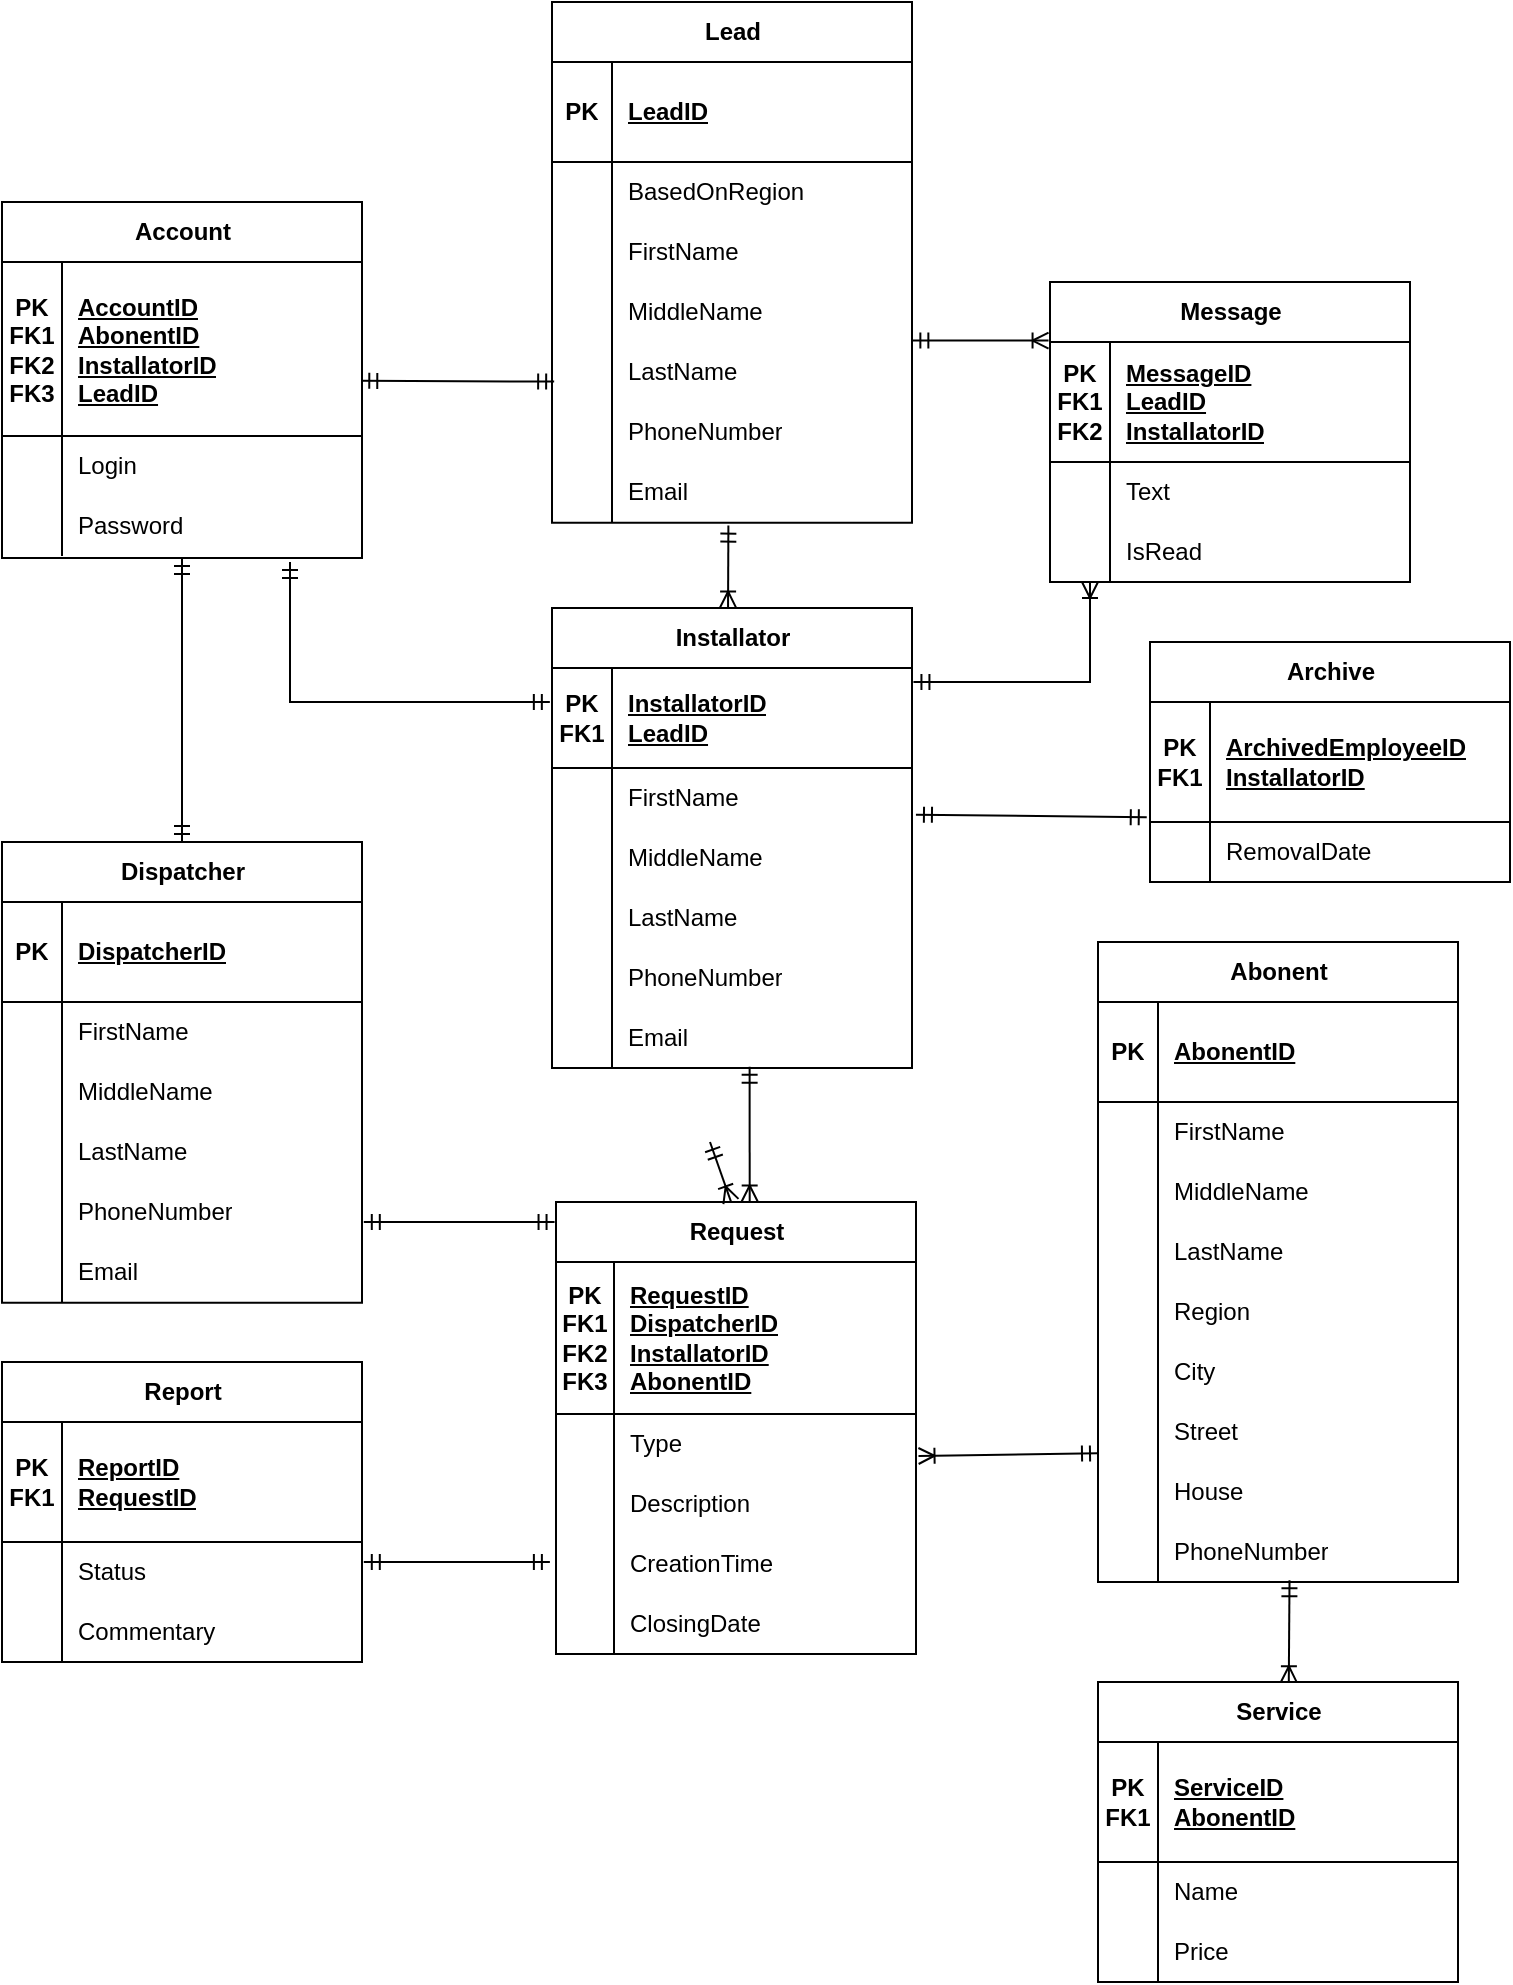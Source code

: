<mxfile version="24.7.5">
  <diagram name="Страница — 1" id="dNSf-9ktK2ENxBZ1aCmG">
    <mxGraphModel dx="1855" dy="396" grid="1" gridSize="10" guides="1" tooltips="1" connect="1" arrows="1" fold="1" page="1" pageScale="1" pageWidth="1169" pageHeight="827" math="0" shadow="0">
      <root>
        <mxCell id="0" />
        <mxCell id="1" parent="0" />
        <mxCell id="MxS8bJ5YWNkylhKLtmBO-1" value="Abonent" style="shape=table;startSize=30;container=1;collapsible=1;childLayout=tableLayout;fixedRows=1;rowLines=0;fontStyle=1;align=center;resizeLast=1;html=1;" parent="1" vertex="1">
          <mxGeometry x="484" y="480" width="180" height="320" as="geometry" />
        </mxCell>
        <mxCell id="MxS8bJ5YWNkylhKLtmBO-2" value="" style="shape=tableRow;horizontal=0;startSize=0;swimlaneHead=0;swimlaneBody=0;fillColor=none;collapsible=0;dropTarget=0;points=[[0,0.5],[1,0.5]];portConstraint=eastwest;top=0;left=0;right=0;bottom=1;" parent="MxS8bJ5YWNkylhKLtmBO-1" vertex="1">
          <mxGeometry y="30" width="180" height="50" as="geometry" />
        </mxCell>
        <mxCell id="MxS8bJ5YWNkylhKLtmBO-3" value="PK" style="shape=partialRectangle;connectable=0;fillColor=none;top=0;left=0;bottom=0;right=0;fontStyle=1;overflow=hidden;whiteSpace=wrap;html=1;" parent="MxS8bJ5YWNkylhKLtmBO-2" vertex="1">
          <mxGeometry width="30" height="50" as="geometry">
            <mxRectangle width="30" height="50" as="alternateBounds" />
          </mxGeometry>
        </mxCell>
        <mxCell id="MxS8bJ5YWNkylhKLtmBO-4" value="AbonentID" style="shape=partialRectangle;connectable=0;fillColor=none;top=0;left=0;bottom=0;right=0;align=left;spacingLeft=6;fontStyle=5;overflow=hidden;whiteSpace=wrap;html=1;" parent="MxS8bJ5YWNkylhKLtmBO-2" vertex="1">
          <mxGeometry x="30" width="150" height="50" as="geometry">
            <mxRectangle width="150" height="50" as="alternateBounds" />
          </mxGeometry>
        </mxCell>
        <mxCell id="MxS8bJ5YWNkylhKLtmBO-5" value="" style="shape=tableRow;horizontal=0;startSize=0;swimlaneHead=0;swimlaneBody=0;fillColor=none;collapsible=0;dropTarget=0;points=[[0,0.5],[1,0.5]];portConstraint=eastwest;top=0;left=0;right=0;bottom=0;" parent="MxS8bJ5YWNkylhKLtmBO-1" vertex="1">
          <mxGeometry y="80" width="180" height="30" as="geometry" />
        </mxCell>
        <mxCell id="MxS8bJ5YWNkylhKLtmBO-6" value="" style="shape=partialRectangle;connectable=0;fillColor=none;top=0;left=0;bottom=0;right=0;editable=1;overflow=hidden;whiteSpace=wrap;html=1;" parent="MxS8bJ5YWNkylhKLtmBO-5" vertex="1">
          <mxGeometry width="30" height="30" as="geometry">
            <mxRectangle width="30" height="30" as="alternateBounds" />
          </mxGeometry>
        </mxCell>
        <mxCell id="MxS8bJ5YWNkylhKLtmBO-7" value="FirstName" style="shape=partialRectangle;connectable=0;fillColor=none;top=0;left=0;bottom=0;right=0;align=left;spacingLeft=6;overflow=hidden;whiteSpace=wrap;html=1;" parent="MxS8bJ5YWNkylhKLtmBO-5" vertex="1">
          <mxGeometry x="30" width="150" height="30" as="geometry">
            <mxRectangle width="150" height="30" as="alternateBounds" />
          </mxGeometry>
        </mxCell>
        <mxCell id="MxS8bJ5YWNkylhKLtmBO-8" value="" style="shape=tableRow;horizontal=0;startSize=0;swimlaneHead=0;swimlaneBody=0;fillColor=none;collapsible=0;dropTarget=0;points=[[0,0.5],[1,0.5]];portConstraint=eastwest;top=0;left=0;right=0;bottom=0;" parent="MxS8bJ5YWNkylhKLtmBO-1" vertex="1">
          <mxGeometry y="110" width="180" height="30" as="geometry" />
        </mxCell>
        <mxCell id="MxS8bJ5YWNkylhKLtmBO-9" value="" style="shape=partialRectangle;connectable=0;fillColor=none;top=0;left=0;bottom=0;right=0;editable=1;overflow=hidden;whiteSpace=wrap;html=1;" parent="MxS8bJ5YWNkylhKLtmBO-8" vertex="1">
          <mxGeometry width="30" height="30" as="geometry">
            <mxRectangle width="30" height="30" as="alternateBounds" />
          </mxGeometry>
        </mxCell>
        <mxCell id="MxS8bJ5YWNkylhKLtmBO-10" value="MiddleName" style="shape=partialRectangle;connectable=0;fillColor=none;top=0;left=0;bottom=0;right=0;align=left;spacingLeft=6;overflow=hidden;whiteSpace=wrap;html=1;" parent="MxS8bJ5YWNkylhKLtmBO-8" vertex="1">
          <mxGeometry x="30" width="150" height="30" as="geometry">
            <mxRectangle width="150" height="30" as="alternateBounds" />
          </mxGeometry>
        </mxCell>
        <mxCell id="rv_9l_4FUi9wEcxAy26D-4" style="shape=tableRow;horizontal=0;startSize=0;swimlaneHead=0;swimlaneBody=0;fillColor=none;collapsible=0;dropTarget=0;points=[[0,0.5],[1,0.5]];portConstraint=eastwest;top=0;left=0;right=0;bottom=0;" parent="MxS8bJ5YWNkylhKLtmBO-1" vertex="1">
          <mxGeometry y="140" width="180" height="30" as="geometry" />
        </mxCell>
        <mxCell id="rv_9l_4FUi9wEcxAy26D-5" style="shape=partialRectangle;connectable=0;fillColor=none;top=0;left=0;bottom=0;right=0;editable=1;overflow=hidden;whiteSpace=wrap;html=1;" parent="rv_9l_4FUi9wEcxAy26D-4" vertex="1">
          <mxGeometry width="30" height="30" as="geometry">
            <mxRectangle width="30" height="30" as="alternateBounds" />
          </mxGeometry>
        </mxCell>
        <mxCell id="rv_9l_4FUi9wEcxAy26D-6" value="LastName" style="shape=partialRectangle;connectable=0;fillColor=none;top=0;left=0;bottom=0;right=0;align=left;spacingLeft=6;overflow=hidden;whiteSpace=wrap;html=1;" parent="rv_9l_4FUi9wEcxAy26D-4" vertex="1">
          <mxGeometry x="30" width="150" height="30" as="geometry">
            <mxRectangle width="150" height="30" as="alternateBounds" />
          </mxGeometry>
        </mxCell>
        <mxCell id="rv_9l_4FUi9wEcxAy26D-1" style="shape=tableRow;horizontal=0;startSize=0;swimlaneHead=0;swimlaneBody=0;fillColor=none;collapsible=0;dropTarget=0;points=[[0,0.5],[1,0.5]];portConstraint=eastwest;top=0;left=0;right=0;bottom=0;" parent="MxS8bJ5YWNkylhKLtmBO-1" vertex="1">
          <mxGeometry y="170" width="180" height="30" as="geometry" />
        </mxCell>
        <mxCell id="rv_9l_4FUi9wEcxAy26D-2" style="shape=partialRectangle;connectable=0;fillColor=none;top=0;left=0;bottom=0;right=0;editable=1;overflow=hidden;whiteSpace=wrap;html=1;" parent="rv_9l_4FUi9wEcxAy26D-1" vertex="1">
          <mxGeometry width="30" height="30" as="geometry">
            <mxRectangle width="30" height="30" as="alternateBounds" />
          </mxGeometry>
        </mxCell>
        <mxCell id="rv_9l_4FUi9wEcxAy26D-3" value="Region" style="shape=partialRectangle;connectable=0;fillColor=none;top=0;left=0;bottom=0;right=0;align=left;spacingLeft=6;overflow=hidden;whiteSpace=wrap;html=1;" parent="rv_9l_4FUi9wEcxAy26D-1" vertex="1">
          <mxGeometry x="30" width="150" height="30" as="geometry">
            <mxRectangle width="150" height="30" as="alternateBounds" />
          </mxGeometry>
        </mxCell>
        <mxCell id="rv_9l_4FUi9wEcxAy26D-7" style="shape=tableRow;horizontal=0;startSize=0;swimlaneHead=0;swimlaneBody=0;fillColor=none;collapsible=0;dropTarget=0;points=[[0,0.5],[1,0.5]];portConstraint=eastwest;top=0;left=0;right=0;bottom=0;" parent="MxS8bJ5YWNkylhKLtmBO-1" vertex="1">
          <mxGeometry y="200" width="180" height="30" as="geometry" />
        </mxCell>
        <mxCell id="rv_9l_4FUi9wEcxAy26D-8" style="shape=partialRectangle;connectable=0;fillColor=none;top=0;left=0;bottom=0;right=0;editable=1;overflow=hidden;whiteSpace=wrap;html=1;" parent="rv_9l_4FUi9wEcxAy26D-7" vertex="1">
          <mxGeometry width="30" height="30" as="geometry">
            <mxRectangle width="30" height="30" as="alternateBounds" />
          </mxGeometry>
        </mxCell>
        <mxCell id="rv_9l_4FUi9wEcxAy26D-9" value="City" style="shape=partialRectangle;connectable=0;fillColor=none;top=0;left=0;bottom=0;right=0;align=left;spacingLeft=6;overflow=hidden;whiteSpace=wrap;html=1;" parent="rv_9l_4FUi9wEcxAy26D-7" vertex="1">
          <mxGeometry x="30" width="150" height="30" as="geometry">
            <mxRectangle width="150" height="30" as="alternateBounds" />
          </mxGeometry>
        </mxCell>
        <mxCell id="MxS8bJ5YWNkylhKLtmBO-11" value="" style="shape=tableRow;horizontal=0;startSize=0;swimlaneHead=0;swimlaneBody=0;fillColor=none;collapsible=0;dropTarget=0;points=[[0,0.5],[1,0.5]];portConstraint=eastwest;top=0;left=0;right=0;bottom=0;" parent="MxS8bJ5YWNkylhKLtmBO-1" vertex="1">
          <mxGeometry y="230" width="180" height="30" as="geometry" />
        </mxCell>
        <mxCell id="MxS8bJ5YWNkylhKLtmBO-12" value="" style="shape=partialRectangle;connectable=0;fillColor=none;top=0;left=0;bottom=0;right=0;editable=1;overflow=hidden;whiteSpace=wrap;html=1;" parent="MxS8bJ5YWNkylhKLtmBO-11" vertex="1">
          <mxGeometry width="30" height="30" as="geometry">
            <mxRectangle width="30" height="30" as="alternateBounds" />
          </mxGeometry>
        </mxCell>
        <mxCell id="MxS8bJ5YWNkylhKLtmBO-13" value="Street" style="shape=partialRectangle;connectable=0;fillColor=none;top=0;left=0;bottom=0;right=0;align=left;spacingLeft=6;overflow=hidden;whiteSpace=wrap;html=1;" parent="MxS8bJ5YWNkylhKLtmBO-11" vertex="1">
          <mxGeometry x="30" width="150" height="30" as="geometry">
            <mxRectangle width="150" height="30" as="alternateBounds" />
          </mxGeometry>
        </mxCell>
        <mxCell id="rv_9l_4FUi9wEcxAy26D-13" style="shape=tableRow;horizontal=0;startSize=0;swimlaneHead=0;swimlaneBody=0;fillColor=none;collapsible=0;dropTarget=0;points=[[0,0.5],[1,0.5]];portConstraint=eastwest;top=0;left=0;right=0;bottom=0;" parent="MxS8bJ5YWNkylhKLtmBO-1" vertex="1">
          <mxGeometry y="260" width="180" height="30" as="geometry" />
        </mxCell>
        <mxCell id="rv_9l_4FUi9wEcxAy26D-14" style="shape=partialRectangle;connectable=0;fillColor=none;top=0;left=0;bottom=0;right=0;editable=1;overflow=hidden;whiteSpace=wrap;html=1;" parent="rv_9l_4FUi9wEcxAy26D-13" vertex="1">
          <mxGeometry width="30" height="30" as="geometry">
            <mxRectangle width="30" height="30" as="alternateBounds" />
          </mxGeometry>
        </mxCell>
        <mxCell id="rv_9l_4FUi9wEcxAy26D-15" value="House" style="shape=partialRectangle;connectable=0;fillColor=none;top=0;left=0;bottom=0;right=0;align=left;spacingLeft=6;overflow=hidden;whiteSpace=wrap;html=1;" parent="rv_9l_4FUi9wEcxAy26D-13" vertex="1">
          <mxGeometry x="30" width="150" height="30" as="geometry">
            <mxRectangle width="150" height="30" as="alternateBounds" />
          </mxGeometry>
        </mxCell>
        <mxCell id="oIGu7dY-YKoInR7QBJod-16" style="shape=tableRow;horizontal=0;startSize=0;swimlaneHead=0;swimlaneBody=0;fillColor=none;collapsible=0;dropTarget=0;points=[[0,0.5],[1,0.5]];portConstraint=eastwest;top=0;left=0;right=0;bottom=0;" parent="MxS8bJ5YWNkylhKLtmBO-1" vertex="1">
          <mxGeometry y="290" width="180" height="30" as="geometry" />
        </mxCell>
        <mxCell id="oIGu7dY-YKoInR7QBJod-17" style="shape=partialRectangle;connectable=0;fillColor=none;top=0;left=0;bottom=0;right=0;editable=1;overflow=hidden;whiteSpace=wrap;html=1;" parent="oIGu7dY-YKoInR7QBJod-16" vertex="1">
          <mxGeometry width="30" height="30" as="geometry">
            <mxRectangle width="30" height="30" as="alternateBounds" />
          </mxGeometry>
        </mxCell>
        <mxCell id="oIGu7dY-YKoInR7QBJod-18" value="PhoneNumber" style="shape=partialRectangle;connectable=0;fillColor=none;top=0;left=0;bottom=0;right=0;align=left;spacingLeft=6;overflow=hidden;whiteSpace=wrap;html=1;" parent="oIGu7dY-YKoInR7QBJod-16" vertex="1">
          <mxGeometry x="30" width="150" height="30" as="geometry">
            <mxRectangle width="150" height="30" as="alternateBounds" />
          </mxGeometry>
        </mxCell>
        <mxCell id="rv_9l_4FUi9wEcxAy26D-60" value="Service" style="shape=table;startSize=30;container=1;collapsible=1;childLayout=tableLayout;fixedRows=1;rowLines=0;fontStyle=1;align=center;resizeLast=1;html=1;" parent="1" vertex="1">
          <mxGeometry x="484" y="850" width="180" height="150" as="geometry" />
        </mxCell>
        <mxCell id="rv_9l_4FUi9wEcxAy26D-61" value="" style="shape=tableRow;horizontal=0;startSize=0;swimlaneHead=0;swimlaneBody=0;fillColor=none;collapsible=0;dropTarget=0;points=[[0,0.5],[1,0.5]];portConstraint=eastwest;top=0;left=0;right=0;bottom=1;" parent="rv_9l_4FUi9wEcxAy26D-60" vertex="1">
          <mxGeometry y="30" width="180" height="60" as="geometry" />
        </mxCell>
        <mxCell id="rv_9l_4FUi9wEcxAy26D-62" value="PK&lt;div&gt;FK1&lt;/div&gt;" style="shape=partialRectangle;connectable=0;fillColor=none;top=0;left=0;bottom=0;right=0;fontStyle=1;overflow=hidden;whiteSpace=wrap;html=1;" parent="rv_9l_4FUi9wEcxAy26D-61" vertex="1">
          <mxGeometry width="30" height="60" as="geometry">
            <mxRectangle width="30" height="60" as="alternateBounds" />
          </mxGeometry>
        </mxCell>
        <mxCell id="rv_9l_4FUi9wEcxAy26D-63" value="ServiceID&lt;div&gt;AbonentID&lt;/div&gt;" style="shape=partialRectangle;connectable=0;fillColor=none;top=0;left=0;bottom=0;right=0;align=left;spacingLeft=6;fontStyle=5;overflow=hidden;whiteSpace=wrap;html=1;" parent="rv_9l_4FUi9wEcxAy26D-61" vertex="1">
          <mxGeometry x="30" width="150" height="60" as="geometry">
            <mxRectangle width="150" height="60" as="alternateBounds" />
          </mxGeometry>
        </mxCell>
        <mxCell id="rv_9l_4FUi9wEcxAy26D-64" value="" style="shape=tableRow;horizontal=0;startSize=0;swimlaneHead=0;swimlaneBody=0;fillColor=none;collapsible=0;dropTarget=0;points=[[0,0.5],[1,0.5]];portConstraint=eastwest;top=0;left=0;right=0;bottom=0;" parent="rv_9l_4FUi9wEcxAy26D-60" vertex="1">
          <mxGeometry y="90" width="180" height="30" as="geometry" />
        </mxCell>
        <mxCell id="rv_9l_4FUi9wEcxAy26D-65" value="" style="shape=partialRectangle;connectable=0;fillColor=none;top=0;left=0;bottom=0;right=0;editable=1;overflow=hidden;whiteSpace=wrap;html=1;" parent="rv_9l_4FUi9wEcxAy26D-64" vertex="1">
          <mxGeometry width="30" height="30" as="geometry">
            <mxRectangle width="30" height="30" as="alternateBounds" />
          </mxGeometry>
        </mxCell>
        <mxCell id="rv_9l_4FUi9wEcxAy26D-66" value="Name" style="shape=partialRectangle;connectable=0;fillColor=none;top=0;left=0;bottom=0;right=0;align=left;spacingLeft=6;overflow=hidden;whiteSpace=wrap;html=1;" parent="rv_9l_4FUi9wEcxAy26D-64" vertex="1">
          <mxGeometry x="30" width="150" height="30" as="geometry">
            <mxRectangle width="150" height="30" as="alternateBounds" />
          </mxGeometry>
        </mxCell>
        <mxCell id="rv_9l_4FUi9wEcxAy26D-67" style="shape=tableRow;horizontal=0;startSize=0;swimlaneHead=0;swimlaneBody=0;fillColor=none;collapsible=0;dropTarget=0;points=[[0,0.5],[1,0.5]];portConstraint=eastwest;top=0;left=0;right=0;bottom=0;" parent="rv_9l_4FUi9wEcxAy26D-60" vertex="1">
          <mxGeometry y="120" width="180" height="30" as="geometry" />
        </mxCell>
        <mxCell id="rv_9l_4FUi9wEcxAy26D-68" style="shape=partialRectangle;connectable=0;fillColor=none;top=0;left=0;bottom=0;right=0;editable=1;overflow=hidden;whiteSpace=wrap;html=1;" parent="rv_9l_4FUi9wEcxAy26D-67" vertex="1">
          <mxGeometry width="30" height="30" as="geometry">
            <mxRectangle width="30" height="30" as="alternateBounds" />
          </mxGeometry>
        </mxCell>
        <mxCell id="rv_9l_4FUi9wEcxAy26D-69" value="Price" style="shape=partialRectangle;connectable=0;fillColor=none;top=0;left=0;bottom=0;right=0;align=left;spacingLeft=6;overflow=hidden;whiteSpace=wrap;html=1;" parent="rv_9l_4FUi9wEcxAy26D-67" vertex="1">
          <mxGeometry x="30" width="150" height="30" as="geometry">
            <mxRectangle width="150" height="30" as="alternateBounds" />
          </mxGeometry>
        </mxCell>
        <mxCell id="K5d-BmCh8AspQ-aUhe0i-1" value="Installator" style="shape=table;startSize=30;container=1;collapsible=1;childLayout=tableLayout;fixedRows=1;rowLines=0;fontStyle=1;align=center;resizeLast=1;html=1;" parent="1" vertex="1">
          <mxGeometry x="211" y="313" width="180" height="230" as="geometry" />
        </mxCell>
        <mxCell id="K5d-BmCh8AspQ-aUhe0i-2" value="" style="shape=tableRow;horizontal=0;startSize=0;swimlaneHead=0;swimlaneBody=0;fillColor=none;collapsible=0;dropTarget=0;points=[[0,0.5],[1,0.5]];portConstraint=eastwest;top=0;left=0;right=0;bottom=1;" parent="K5d-BmCh8AspQ-aUhe0i-1" vertex="1">
          <mxGeometry y="30" width="180" height="50" as="geometry" />
        </mxCell>
        <mxCell id="K5d-BmCh8AspQ-aUhe0i-3" value="PK&lt;div&gt;FK1&lt;/div&gt;" style="shape=partialRectangle;connectable=0;fillColor=none;top=0;left=0;bottom=0;right=0;fontStyle=1;overflow=hidden;whiteSpace=wrap;html=1;" parent="K5d-BmCh8AspQ-aUhe0i-2" vertex="1">
          <mxGeometry width="30" height="50" as="geometry">
            <mxRectangle width="30" height="50" as="alternateBounds" />
          </mxGeometry>
        </mxCell>
        <mxCell id="K5d-BmCh8AspQ-aUhe0i-4" value="InstallatorID&lt;div&gt;LeadID&lt;/div&gt;" style="shape=partialRectangle;connectable=0;fillColor=none;top=0;left=0;bottom=0;right=0;align=left;spacingLeft=6;fontStyle=5;overflow=hidden;whiteSpace=wrap;html=1;" parent="K5d-BmCh8AspQ-aUhe0i-2" vertex="1">
          <mxGeometry x="30" width="150" height="50" as="geometry">
            <mxRectangle width="150" height="50" as="alternateBounds" />
          </mxGeometry>
        </mxCell>
        <mxCell id="K5d-BmCh8AspQ-aUhe0i-5" value="" style="shape=tableRow;horizontal=0;startSize=0;swimlaneHead=0;swimlaneBody=0;fillColor=none;collapsible=0;dropTarget=0;points=[[0,0.5],[1,0.5]];portConstraint=eastwest;top=0;left=0;right=0;bottom=0;" parent="K5d-BmCh8AspQ-aUhe0i-1" vertex="1">
          <mxGeometry y="80" width="180" height="30" as="geometry" />
        </mxCell>
        <mxCell id="K5d-BmCh8AspQ-aUhe0i-6" value="" style="shape=partialRectangle;connectable=0;fillColor=none;top=0;left=0;bottom=0;right=0;editable=1;overflow=hidden;whiteSpace=wrap;html=1;" parent="K5d-BmCh8AspQ-aUhe0i-5" vertex="1">
          <mxGeometry width="30" height="30" as="geometry">
            <mxRectangle width="30" height="30" as="alternateBounds" />
          </mxGeometry>
        </mxCell>
        <mxCell id="K5d-BmCh8AspQ-aUhe0i-7" value="FirstName" style="shape=partialRectangle;connectable=0;fillColor=none;top=0;left=0;bottom=0;right=0;align=left;spacingLeft=6;overflow=hidden;whiteSpace=wrap;html=1;" parent="K5d-BmCh8AspQ-aUhe0i-5" vertex="1">
          <mxGeometry x="30" width="150" height="30" as="geometry">
            <mxRectangle width="150" height="30" as="alternateBounds" />
          </mxGeometry>
        </mxCell>
        <mxCell id="K5d-BmCh8AspQ-aUhe0i-8" value="" style="shape=tableRow;horizontal=0;startSize=0;swimlaneHead=0;swimlaneBody=0;fillColor=none;collapsible=0;dropTarget=0;points=[[0,0.5],[1,0.5]];portConstraint=eastwest;top=0;left=0;right=0;bottom=0;" parent="K5d-BmCh8AspQ-aUhe0i-1" vertex="1">
          <mxGeometry y="110" width="180" height="30" as="geometry" />
        </mxCell>
        <mxCell id="K5d-BmCh8AspQ-aUhe0i-9" value="" style="shape=partialRectangle;connectable=0;fillColor=none;top=0;left=0;bottom=0;right=0;editable=1;overflow=hidden;whiteSpace=wrap;html=1;" parent="K5d-BmCh8AspQ-aUhe0i-8" vertex="1">
          <mxGeometry width="30" height="30" as="geometry">
            <mxRectangle width="30" height="30" as="alternateBounds" />
          </mxGeometry>
        </mxCell>
        <mxCell id="K5d-BmCh8AspQ-aUhe0i-10" value="MiddleName" style="shape=partialRectangle;connectable=0;fillColor=none;top=0;left=0;bottom=0;right=0;align=left;spacingLeft=6;overflow=hidden;whiteSpace=wrap;html=1;" parent="K5d-BmCh8AspQ-aUhe0i-8" vertex="1">
          <mxGeometry x="30" width="150" height="30" as="geometry">
            <mxRectangle width="150" height="30" as="alternateBounds" />
          </mxGeometry>
        </mxCell>
        <mxCell id="K5d-BmCh8AspQ-aUhe0i-11" style="shape=tableRow;horizontal=0;startSize=0;swimlaneHead=0;swimlaneBody=0;fillColor=none;collapsible=0;dropTarget=0;points=[[0,0.5],[1,0.5]];portConstraint=eastwest;top=0;left=0;right=0;bottom=0;" parent="K5d-BmCh8AspQ-aUhe0i-1" vertex="1">
          <mxGeometry y="140" width="180" height="30" as="geometry" />
        </mxCell>
        <mxCell id="K5d-BmCh8AspQ-aUhe0i-12" style="shape=partialRectangle;connectable=0;fillColor=none;top=0;left=0;bottom=0;right=0;editable=1;overflow=hidden;whiteSpace=wrap;html=1;" parent="K5d-BmCh8AspQ-aUhe0i-11" vertex="1">
          <mxGeometry width="30" height="30" as="geometry">
            <mxRectangle width="30" height="30" as="alternateBounds" />
          </mxGeometry>
        </mxCell>
        <mxCell id="K5d-BmCh8AspQ-aUhe0i-13" value="LastName" style="shape=partialRectangle;connectable=0;fillColor=none;top=0;left=0;bottom=0;right=0;align=left;spacingLeft=6;overflow=hidden;whiteSpace=wrap;html=1;" parent="K5d-BmCh8AspQ-aUhe0i-11" vertex="1">
          <mxGeometry x="30" width="150" height="30" as="geometry">
            <mxRectangle width="150" height="30" as="alternateBounds" />
          </mxGeometry>
        </mxCell>
        <mxCell id="K5d-BmCh8AspQ-aUhe0i-14" style="shape=tableRow;horizontal=0;startSize=0;swimlaneHead=0;swimlaneBody=0;fillColor=none;collapsible=0;dropTarget=0;points=[[0,0.5],[1,0.5]];portConstraint=eastwest;top=0;left=0;right=0;bottom=0;" parent="K5d-BmCh8AspQ-aUhe0i-1" vertex="1">
          <mxGeometry y="170" width="180" height="30" as="geometry" />
        </mxCell>
        <mxCell id="K5d-BmCh8AspQ-aUhe0i-15" style="shape=partialRectangle;connectable=0;fillColor=none;top=0;left=0;bottom=0;right=0;editable=1;overflow=hidden;whiteSpace=wrap;html=1;" parent="K5d-BmCh8AspQ-aUhe0i-14" vertex="1">
          <mxGeometry width="30" height="30" as="geometry">
            <mxRectangle width="30" height="30" as="alternateBounds" />
          </mxGeometry>
        </mxCell>
        <mxCell id="K5d-BmCh8AspQ-aUhe0i-16" value="PhoneNumber" style="shape=partialRectangle;connectable=0;fillColor=none;top=0;left=0;bottom=0;right=0;align=left;spacingLeft=6;overflow=hidden;whiteSpace=wrap;html=1;" parent="K5d-BmCh8AspQ-aUhe0i-14" vertex="1">
          <mxGeometry x="30" width="150" height="30" as="geometry">
            <mxRectangle width="150" height="30" as="alternateBounds" />
          </mxGeometry>
        </mxCell>
        <mxCell id="PByiXReBM82wMjdK8fKR-1" style="shape=tableRow;horizontal=0;startSize=0;swimlaneHead=0;swimlaneBody=0;fillColor=none;collapsible=0;dropTarget=0;points=[[0,0.5],[1,0.5]];portConstraint=eastwest;top=0;left=0;right=0;bottom=0;" parent="K5d-BmCh8AspQ-aUhe0i-1" vertex="1">
          <mxGeometry y="200" width="180" height="30" as="geometry" />
        </mxCell>
        <mxCell id="PByiXReBM82wMjdK8fKR-2" style="shape=partialRectangle;connectable=0;fillColor=none;top=0;left=0;bottom=0;right=0;editable=1;overflow=hidden;whiteSpace=wrap;html=1;" parent="PByiXReBM82wMjdK8fKR-1" vertex="1">
          <mxGeometry width="30" height="30" as="geometry">
            <mxRectangle width="30" height="30" as="alternateBounds" />
          </mxGeometry>
        </mxCell>
        <mxCell id="PByiXReBM82wMjdK8fKR-3" value="Email" style="shape=partialRectangle;connectable=0;fillColor=none;top=0;left=0;bottom=0;right=0;align=left;spacingLeft=6;overflow=hidden;whiteSpace=wrap;html=1;" parent="PByiXReBM82wMjdK8fKR-1" vertex="1">
          <mxGeometry x="30" width="150" height="30" as="geometry">
            <mxRectangle width="150" height="30" as="alternateBounds" />
          </mxGeometry>
        </mxCell>
        <mxCell id="K5d-BmCh8AspQ-aUhe0i-29" value="Lead" style="shape=table;startSize=30;container=1;collapsible=1;childLayout=tableLayout;fixedRows=1;rowLines=0;fontStyle=1;align=center;resizeLast=1;html=1;" parent="1" vertex="1">
          <mxGeometry x="211" y="10" width="180" height="260.35" as="geometry" />
        </mxCell>
        <mxCell id="K5d-BmCh8AspQ-aUhe0i-30" value="" style="shape=tableRow;horizontal=0;startSize=0;swimlaneHead=0;swimlaneBody=0;fillColor=none;collapsible=0;dropTarget=0;points=[[0,0.5],[1,0.5]];portConstraint=eastwest;top=0;left=0;right=0;bottom=1;" parent="K5d-BmCh8AspQ-aUhe0i-29" vertex="1">
          <mxGeometry y="30" width="180" height="50" as="geometry" />
        </mxCell>
        <mxCell id="K5d-BmCh8AspQ-aUhe0i-31" value="PK" style="shape=partialRectangle;connectable=0;fillColor=none;top=0;left=0;bottom=0;right=0;fontStyle=1;overflow=hidden;whiteSpace=wrap;html=1;" parent="K5d-BmCh8AspQ-aUhe0i-30" vertex="1">
          <mxGeometry width="30" height="50" as="geometry">
            <mxRectangle width="30" height="50" as="alternateBounds" />
          </mxGeometry>
        </mxCell>
        <mxCell id="K5d-BmCh8AspQ-aUhe0i-32" value="&lt;div&gt;LeadID&lt;/div&gt;" style="shape=partialRectangle;connectable=0;fillColor=none;top=0;left=0;bottom=0;right=0;align=left;spacingLeft=6;fontStyle=5;overflow=hidden;whiteSpace=wrap;html=1;" parent="K5d-BmCh8AspQ-aUhe0i-30" vertex="1">
          <mxGeometry x="30" width="150" height="50" as="geometry">
            <mxRectangle width="150" height="50" as="alternateBounds" />
          </mxGeometry>
        </mxCell>
        <mxCell id="K5d-BmCh8AspQ-aUhe0i-45" style="shape=tableRow;horizontal=0;startSize=0;swimlaneHead=0;swimlaneBody=0;fillColor=none;collapsible=0;dropTarget=0;points=[[0,0.5],[1,0.5]];portConstraint=eastwest;top=0;left=0;right=0;bottom=0;" parent="K5d-BmCh8AspQ-aUhe0i-29" vertex="1">
          <mxGeometry y="80" width="180" height="30" as="geometry" />
        </mxCell>
        <mxCell id="K5d-BmCh8AspQ-aUhe0i-46" style="shape=partialRectangle;connectable=0;fillColor=none;top=0;left=0;bottom=0;right=0;editable=1;overflow=hidden;whiteSpace=wrap;html=1;" parent="K5d-BmCh8AspQ-aUhe0i-45" vertex="1">
          <mxGeometry width="30" height="30" as="geometry">
            <mxRectangle width="30" height="30" as="alternateBounds" />
          </mxGeometry>
        </mxCell>
        <mxCell id="K5d-BmCh8AspQ-aUhe0i-47" value="BasedOnRegion" style="shape=partialRectangle;connectable=0;fillColor=none;top=0;left=0;bottom=0;right=0;align=left;spacingLeft=6;overflow=hidden;whiteSpace=wrap;html=1;" parent="K5d-BmCh8AspQ-aUhe0i-45" vertex="1">
          <mxGeometry x="30" width="150" height="30" as="geometry">
            <mxRectangle width="150" height="30" as="alternateBounds" />
          </mxGeometry>
        </mxCell>
        <mxCell id="K5d-BmCh8AspQ-aUhe0i-33" value="" style="shape=tableRow;horizontal=0;startSize=0;swimlaneHead=0;swimlaneBody=0;fillColor=none;collapsible=0;dropTarget=0;points=[[0,0.5],[1,0.5]];portConstraint=eastwest;top=0;left=0;right=0;bottom=0;" parent="K5d-BmCh8AspQ-aUhe0i-29" vertex="1">
          <mxGeometry y="110" width="180" height="30" as="geometry" />
        </mxCell>
        <mxCell id="K5d-BmCh8AspQ-aUhe0i-34" value="" style="shape=partialRectangle;connectable=0;fillColor=none;top=0;left=0;bottom=0;right=0;editable=1;overflow=hidden;whiteSpace=wrap;html=1;" parent="K5d-BmCh8AspQ-aUhe0i-33" vertex="1">
          <mxGeometry width="30" height="30" as="geometry">
            <mxRectangle width="30" height="30" as="alternateBounds" />
          </mxGeometry>
        </mxCell>
        <mxCell id="K5d-BmCh8AspQ-aUhe0i-35" value="FirstName" style="shape=partialRectangle;connectable=0;fillColor=none;top=0;left=0;bottom=0;right=0;align=left;spacingLeft=6;overflow=hidden;whiteSpace=wrap;html=1;" parent="K5d-BmCh8AspQ-aUhe0i-33" vertex="1">
          <mxGeometry x="30" width="150" height="30" as="geometry">
            <mxRectangle width="150" height="30" as="alternateBounds" />
          </mxGeometry>
        </mxCell>
        <mxCell id="K5d-BmCh8AspQ-aUhe0i-36" value="" style="shape=tableRow;horizontal=0;startSize=0;swimlaneHead=0;swimlaneBody=0;fillColor=none;collapsible=0;dropTarget=0;points=[[0,0.5],[1,0.5]];portConstraint=eastwest;top=0;left=0;right=0;bottom=0;" parent="K5d-BmCh8AspQ-aUhe0i-29" vertex="1">
          <mxGeometry y="140" width="180" height="30" as="geometry" />
        </mxCell>
        <mxCell id="K5d-BmCh8AspQ-aUhe0i-37" value="" style="shape=partialRectangle;connectable=0;fillColor=none;top=0;left=0;bottom=0;right=0;editable=1;overflow=hidden;whiteSpace=wrap;html=1;" parent="K5d-BmCh8AspQ-aUhe0i-36" vertex="1">
          <mxGeometry width="30" height="30" as="geometry">
            <mxRectangle width="30" height="30" as="alternateBounds" />
          </mxGeometry>
        </mxCell>
        <mxCell id="K5d-BmCh8AspQ-aUhe0i-38" value="MiddleName" style="shape=partialRectangle;connectable=0;fillColor=none;top=0;left=0;bottom=0;right=0;align=left;spacingLeft=6;overflow=hidden;whiteSpace=wrap;html=1;" parent="K5d-BmCh8AspQ-aUhe0i-36" vertex="1">
          <mxGeometry x="30" width="150" height="30" as="geometry">
            <mxRectangle width="150" height="30" as="alternateBounds" />
          </mxGeometry>
        </mxCell>
        <mxCell id="K5d-BmCh8AspQ-aUhe0i-39" style="shape=tableRow;horizontal=0;startSize=0;swimlaneHead=0;swimlaneBody=0;fillColor=none;collapsible=0;dropTarget=0;points=[[0,0.5],[1,0.5]];portConstraint=eastwest;top=0;left=0;right=0;bottom=0;" parent="K5d-BmCh8AspQ-aUhe0i-29" vertex="1">
          <mxGeometry y="170" width="180" height="30" as="geometry" />
        </mxCell>
        <mxCell id="K5d-BmCh8AspQ-aUhe0i-40" style="shape=partialRectangle;connectable=0;fillColor=none;top=0;left=0;bottom=0;right=0;editable=1;overflow=hidden;whiteSpace=wrap;html=1;" parent="K5d-BmCh8AspQ-aUhe0i-39" vertex="1">
          <mxGeometry width="30" height="30" as="geometry">
            <mxRectangle width="30" height="30" as="alternateBounds" />
          </mxGeometry>
        </mxCell>
        <mxCell id="K5d-BmCh8AspQ-aUhe0i-41" value="LastName" style="shape=partialRectangle;connectable=0;fillColor=none;top=0;left=0;bottom=0;right=0;align=left;spacingLeft=6;overflow=hidden;whiteSpace=wrap;html=1;" parent="K5d-BmCh8AspQ-aUhe0i-39" vertex="1">
          <mxGeometry x="30" width="150" height="30" as="geometry">
            <mxRectangle width="150" height="30" as="alternateBounds" />
          </mxGeometry>
        </mxCell>
        <mxCell id="PByiXReBM82wMjdK8fKR-7" style="shape=tableRow;horizontal=0;startSize=0;swimlaneHead=0;swimlaneBody=0;fillColor=none;collapsible=0;dropTarget=0;points=[[0,0.5],[1,0.5]];portConstraint=eastwest;top=0;left=0;right=0;bottom=0;" parent="K5d-BmCh8AspQ-aUhe0i-29" vertex="1">
          <mxGeometry y="200" width="180" height="30" as="geometry" />
        </mxCell>
        <mxCell id="PByiXReBM82wMjdK8fKR-8" style="shape=partialRectangle;connectable=0;fillColor=none;top=0;left=0;bottom=0;right=0;editable=1;overflow=hidden;whiteSpace=wrap;html=1;" parent="PByiXReBM82wMjdK8fKR-7" vertex="1">
          <mxGeometry width="30" height="30" as="geometry">
            <mxRectangle width="30" height="30" as="alternateBounds" />
          </mxGeometry>
        </mxCell>
        <mxCell id="PByiXReBM82wMjdK8fKR-9" value="PhoneNumber" style="shape=partialRectangle;connectable=0;fillColor=none;top=0;left=0;bottom=0;right=0;align=left;spacingLeft=6;overflow=hidden;whiteSpace=wrap;html=1;" parent="PByiXReBM82wMjdK8fKR-7" vertex="1">
          <mxGeometry x="30" width="150" height="30" as="geometry">
            <mxRectangle width="150" height="30" as="alternateBounds" />
          </mxGeometry>
        </mxCell>
        <mxCell id="PByiXReBM82wMjdK8fKR-4" style="shape=tableRow;horizontal=0;startSize=0;swimlaneHead=0;swimlaneBody=0;fillColor=none;collapsible=0;dropTarget=0;points=[[0,0.5],[1,0.5]];portConstraint=eastwest;top=0;left=0;right=0;bottom=0;" parent="K5d-BmCh8AspQ-aUhe0i-29" vertex="1">
          <mxGeometry y="230" width="180" height="30" as="geometry" />
        </mxCell>
        <mxCell id="PByiXReBM82wMjdK8fKR-5" style="shape=partialRectangle;connectable=0;fillColor=none;top=0;left=0;bottom=0;right=0;editable=1;overflow=hidden;whiteSpace=wrap;html=1;" parent="PByiXReBM82wMjdK8fKR-4" vertex="1">
          <mxGeometry width="30" height="30" as="geometry">
            <mxRectangle width="30" height="30" as="alternateBounds" />
          </mxGeometry>
        </mxCell>
        <mxCell id="PByiXReBM82wMjdK8fKR-6" value="Email" style="shape=partialRectangle;connectable=0;fillColor=none;top=0;left=0;bottom=0;right=0;align=left;spacingLeft=6;overflow=hidden;whiteSpace=wrap;html=1;" parent="PByiXReBM82wMjdK8fKR-4" vertex="1">
          <mxGeometry x="30" width="150" height="30" as="geometry">
            <mxRectangle width="150" height="30" as="alternateBounds" />
          </mxGeometry>
        </mxCell>
        <mxCell id="K5d-BmCh8AspQ-aUhe0i-48" value="Account" style="shape=table;startSize=30;container=1;collapsible=1;childLayout=tableLayout;fixedRows=1;rowLines=0;fontStyle=1;align=center;resizeLast=1;html=1;" parent="1" vertex="1">
          <mxGeometry x="-64" y="110" width="180" height="178" as="geometry" />
        </mxCell>
        <mxCell id="K5d-BmCh8AspQ-aUhe0i-49" value="" style="shape=tableRow;horizontal=0;startSize=0;swimlaneHead=0;swimlaneBody=0;fillColor=none;collapsible=0;dropTarget=0;points=[[0,0.5],[1,0.5]];portConstraint=eastwest;top=0;left=0;right=0;bottom=1;" parent="K5d-BmCh8AspQ-aUhe0i-48" vertex="1">
          <mxGeometry y="30" width="180" height="87" as="geometry" />
        </mxCell>
        <mxCell id="K5d-BmCh8AspQ-aUhe0i-50" value="PK&lt;div&gt;FK1&lt;/div&gt;&lt;div&gt;FK2&lt;/div&gt;&lt;div&gt;FK3&lt;/div&gt;" style="shape=partialRectangle;connectable=0;fillColor=none;top=0;left=0;bottom=0;right=0;fontStyle=1;overflow=hidden;whiteSpace=wrap;html=1;" parent="K5d-BmCh8AspQ-aUhe0i-49" vertex="1">
          <mxGeometry width="30" height="87" as="geometry">
            <mxRectangle width="30" height="87" as="alternateBounds" />
          </mxGeometry>
        </mxCell>
        <mxCell id="K5d-BmCh8AspQ-aUhe0i-51" value="&lt;div&gt;AccountID&lt;/div&gt;&lt;div&gt;AbonentID&lt;/div&gt;&lt;div&gt;InstallatorID&lt;/div&gt;&lt;div&gt;LeadID&lt;/div&gt;" style="shape=partialRectangle;connectable=0;fillColor=none;top=0;left=0;bottom=0;right=0;align=left;spacingLeft=6;fontStyle=5;overflow=hidden;whiteSpace=wrap;html=1;" parent="K5d-BmCh8AspQ-aUhe0i-49" vertex="1">
          <mxGeometry x="30" width="150" height="87" as="geometry">
            <mxRectangle width="150" height="87" as="alternateBounds" />
          </mxGeometry>
        </mxCell>
        <mxCell id="K5d-BmCh8AspQ-aUhe0i-52" style="shape=tableRow;horizontal=0;startSize=0;swimlaneHead=0;swimlaneBody=0;fillColor=none;collapsible=0;dropTarget=0;points=[[0,0.5],[1,0.5]];portConstraint=eastwest;top=0;left=0;right=0;bottom=0;" parent="K5d-BmCh8AspQ-aUhe0i-48" vertex="1">
          <mxGeometry y="117" width="180" height="30" as="geometry" />
        </mxCell>
        <mxCell id="K5d-BmCh8AspQ-aUhe0i-53" style="shape=partialRectangle;connectable=0;fillColor=none;top=0;left=0;bottom=0;right=0;editable=1;overflow=hidden;whiteSpace=wrap;html=1;" parent="K5d-BmCh8AspQ-aUhe0i-52" vertex="1">
          <mxGeometry width="30" height="30" as="geometry">
            <mxRectangle width="30" height="30" as="alternateBounds" />
          </mxGeometry>
        </mxCell>
        <mxCell id="K5d-BmCh8AspQ-aUhe0i-54" value="Login" style="shape=partialRectangle;connectable=0;fillColor=none;top=0;left=0;bottom=0;right=0;align=left;spacingLeft=6;overflow=hidden;whiteSpace=wrap;html=1;" parent="K5d-BmCh8AspQ-aUhe0i-52" vertex="1">
          <mxGeometry x="30" width="150" height="30" as="geometry">
            <mxRectangle width="150" height="30" as="alternateBounds" />
          </mxGeometry>
        </mxCell>
        <mxCell id="K5d-BmCh8AspQ-aUhe0i-55" value="" style="shape=tableRow;horizontal=0;startSize=0;swimlaneHead=0;swimlaneBody=0;fillColor=none;collapsible=0;dropTarget=0;points=[[0,0.5],[1,0.5]];portConstraint=eastwest;top=0;left=0;right=0;bottom=0;" parent="K5d-BmCh8AspQ-aUhe0i-48" vertex="1">
          <mxGeometry y="147" width="180" height="30" as="geometry" />
        </mxCell>
        <mxCell id="K5d-BmCh8AspQ-aUhe0i-56" value="" style="shape=partialRectangle;connectable=0;fillColor=none;top=0;left=0;bottom=0;right=0;editable=1;overflow=hidden;whiteSpace=wrap;html=1;" parent="K5d-BmCh8AspQ-aUhe0i-55" vertex="1">
          <mxGeometry width="30" height="30" as="geometry">
            <mxRectangle width="30" height="30" as="alternateBounds" />
          </mxGeometry>
        </mxCell>
        <mxCell id="K5d-BmCh8AspQ-aUhe0i-57" value="Password" style="shape=partialRectangle;connectable=0;fillColor=none;top=0;left=0;bottom=0;right=0;align=left;spacingLeft=6;overflow=hidden;whiteSpace=wrap;html=1;" parent="K5d-BmCh8AspQ-aUhe0i-55" vertex="1">
          <mxGeometry x="30" width="150" height="30" as="geometry">
            <mxRectangle width="150" height="30" as="alternateBounds" />
          </mxGeometry>
        </mxCell>
        <mxCell id="K5d-BmCh8AspQ-aUhe0i-64" value="Request" style="shape=table;startSize=30;container=1;collapsible=1;childLayout=tableLayout;fixedRows=1;rowLines=0;fontStyle=1;align=center;resizeLast=1;html=1;" parent="1" vertex="1">
          <mxGeometry x="213" y="610" width="180" height="226" as="geometry" />
        </mxCell>
        <mxCell id="K5d-BmCh8AspQ-aUhe0i-65" value="" style="shape=tableRow;horizontal=0;startSize=0;swimlaneHead=0;swimlaneBody=0;fillColor=none;collapsible=0;dropTarget=0;points=[[0,0.5],[1,0.5]];portConstraint=eastwest;top=0;left=0;right=0;bottom=1;" parent="K5d-BmCh8AspQ-aUhe0i-64" vertex="1">
          <mxGeometry y="30" width="180" height="76" as="geometry" />
        </mxCell>
        <mxCell id="K5d-BmCh8AspQ-aUhe0i-66" value="PK&lt;div&gt;FK1&lt;br&gt;&lt;div&gt;FK2&lt;/div&gt;&lt;div&gt;FK3&lt;/div&gt;&lt;/div&gt;" style="shape=partialRectangle;connectable=0;fillColor=none;top=0;left=0;bottom=0;right=0;fontStyle=1;overflow=hidden;whiteSpace=wrap;html=1;" parent="K5d-BmCh8AspQ-aUhe0i-65" vertex="1">
          <mxGeometry width="29" height="76" as="geometry">
            <mxRectangle width="29" height="76" as="alternateBounds" />
          </mxGeometry>
        </mxCell>
        <mxCell id="K5d-BmCh8AspQ-aUhe0i-67" value="RequestID&lt;div&gt;DispatcherID&lt;br&gt;&lt;div&gt;InstallatorID&lt;/div&gt;&lt;div&gt;AbonentID&lt;/div&gt;&lt;/div&gt;" style="shape=partialRectangle;connectable=0;fillColor=none;top=0;left=0;bottom=0;right=0;align=left;spacingLeft=6;fontStyle=5;overflow=hidden;whiteSpace=wrap;html=1;" parent="K5d-BmCh8AspQ-aUhe0i-65" vertex="1">
          <mxGeometry x="29" width="151" height="76" as="geometry">
            <mxRectangle width="151" height="76" as="alternateBounds" />
          </mxGeometry>
        </mxCell>
        <mxCell id="K5d-BmCh8AspQ-aUhe0i-68" value="" style="shape=tableRow;horizontal=0;startSize=0;swimlaneHead=0;swimlaneBody=0;fillColor=none;collapsible=0;dropTarget=0;points=[[0,0.5],[1,0.5]];portConstraint=eastwest;top=0;left=0;right=0;bottom=0;" parent="K5d-BmCh8AspQ-aUhe0i-64" vertex="1">
          <mxGeometry y="106" width="180" height="30" as="geometry" />
        </mxCell>
        <mxCell id="K5d-BmCh8AspQ-aUhe0i-69" value="" style="shape=partialRectangle;connectable=0;fillColor=none;top=0;left=0;bottom=0;right=0;editable=1;overflow=hidden;whiteSpace=wrap;html=1;" parent="K5d-BmCh8AspQ-aUhe0i-68" vertex="1">
          <mxGeometry width="29" height="30" as="geometry">
            <mxRectangle width="29" height="30" as="alternateBounds" />
          </mxGeometry>
        </mxCell>
        <mxCell id="K5d-BmCh8AspQ-aUhe0i-70" value="Type" style="shape=partialRectangle;connectable=0;fillColor=none;top=0;left=0;bottom=0;right=0;align=left;spacingLeft=6;overflow=hidden;whiteSpace=wrap;html=1;" parent="K5d-BmCh8AspQ-aUhe0i-68" vertex="1">
          <mxGeometry x="29" width="151" height="30" as="geometry">
            <mxRectangle width="151" height="30" as="alternateBounds" />
          </mxGeometry>
        </mxCell>
        <mxCell id="K5d-BmCh8AspQ-aUhe0i-71" style="shape=tableRow;horizontal=0;startSize=0;swimlaneHead=0;swimlaneBody=0;fillColor=none;collapsible=0;dropTarget=0;points=[[0,0.5],[1,0.5]];portConstraint=eastwest;top=0;left=0;right=0;bottom=0;" parent="K5d-BmCh8AspQ-aUhe0i-64" vertex="1">
          <mxGeometry y="136" width="180" height="30" as="geometry" />
        </mxCell>
        <mxCell id="K5d-BmCh8AspQ-aUhe0i-72" style="shape=partialRectangle;connectable=0;fillColor=none;top=0;left=0;bottom=0;right=0;editable=1;overflow=hidden;whiteSpace=wrap;html=1;" parent="K5d-BmCh8AspQ-aUhe0i-71" vertex="1">
          <mxGeometry width="29" height="30" as="geometry">
            <mxRectangle width="29" height="30" as="alternateBounds" />
          </mxGeometry>
        </mxCell>
        <mxCell id="K5d-BmCh8AspQ-aUhe0i-73" value="Description" style="shape=partialRectangle;connectable=0;fillColor=none;top=0;left=0;bottom=0;right=0;align=left;spacingLeft=6;overflow=hidden;whiteSpace=wrap;html=1;" parent="K5d-BmCh8AspQ-aUhe0i-71" vertex="1">
          <mxGeometry x="29" width="151" height="30" as="geometry">
            <mxRectangle width="151" height="30" as="alternateBounds" />
          </mxGeometry>
        </mxCell>
        <mxCell id="K5d-BmCh8AspQ-aUhe0i-84" style="shape=tableRow;horizontal=0;startSize=0;swimlaneHead=0;swimlaneBody=0;fillColor=none;collapsible=0;dropTarget=0;points=[[0,0.5],[1,0.5]];portConstraint=eastwest;top=0;left=0;right=0;bottom=0;" parent="K5d-BmCh8AspQ-aUhe0i-64" vertex="1">
          <mxGeometry y="166" width="180" height="30" as="geometry" />
        </mxCell>
        <mxCell id="K5d-BmCh8AspQ-aUhe0i-85" style="shape=partialRectangle;connectable=0;fillColor=none;top=0;left=0;bottom=0;right=0;editable=1;overflow=hidden;whiteSpace=wrap;html=1;" parent="K5d-BmCh8AspQ-aUhe0i-84" vertex="1">
          <mxGeometry width="29" height="30" as="geometry">
            <mxRectangle width="29" height="30" as="alternateBounds" />
          </mxGeometry>
        </mxCell>
        <mxCell id="K5d-BmCh8AspQ-aUhe0i-86" value="CreationTime" style="shape=partialRectangle;connectable=0;fillColor=none;top=0;left=0;bottom=0;right=0;align=left;spacingLeft=6;overflow=hidden;whiteSpace=wrap;html=1;" parent="K5d-BmCh8AspQ-aUhe0i-84" vertex="1">
          <mxGeometry x="29" width="151" height="30" as="geometry">
            <mxRectangle width="151" height="30" as="alternateBounds" />
          </mxGeometry>
        </mxCell>
        <mxCell id="A7n80BOZIvBDebah3jU3-18" style="shape=tableRow;horizontal=0;startSize=0;swimlaneHead=0;swimlaneBody=0;fillColor=none;collapsible=0;dropTarget=0;points=[[0,0.5],[1,0.5]];portConstraint=eastwest;top=0;left=0;right=0;bottom=0;" parent="K5d-BmCh8AspQ-aUhe0i-64" vertex="1">
          <mxGeometry y="196" width="180" height="30" as="geometry" />
        </mxCell>
        <mxCell id="A7n80BOZIvBDebah3jU3-19" style="shape=partialRectangle;connectable=0;fillColor=none;top=0;left=0;bottom=0;right=0;editable=1;overflow=hidden;whiteSpace=wrap;html=1;" parent="A7n80BOZIvBDebah3jU3-18" vertex="1">
          <mxGeometry width="29" height="30" as="geometry">
            <mxRectangle width="29" height="30" as="alternateBounds" />
          </mxGeometry>
        </mxCell>
        <mxCell id="A7n80BOZIvBDebah3jU3-20" value="ClosingDate" style="shape=partialRectangle;connectable=0;fillColor=none;top=0;left=0;bottom=0;right=0;align=left;spacingLeft=6;overflow=hidden;whiteSpace=wrap;html=1;" parent="A7n80BOZIvBDebah3jU3-18" vertex="1">
          <mxGeometry x="29" width="151" height="30" as="geometry">
            <mxRectangle width="151" height="30" as="alternateBounds" />
          </mxGeometry>
        </mxCell>
        <mxCell id="K5d-BmCh8AspQ-aUhe0i-74" value="Report" style="shape=table;startSize=30;container=1;collapsible=1;childLayout=tableLayout;fixedRows=1;rowLines=0;fontStyle=1;align=center;resizeLast=1;html=1;" parent="1" vertex="1">
          <mxGeometry x="-64" y="690" width="180" height="150" as="geometry" />
        </mxCell>
        <mxCell id="K5d-BmCh8AspQ-aUhe0i-75" value="" style="shape=tableRow;horizontal=0;startSize=0;swimlaneHead=0;swimlaneBody=0;fillColor=none;collapsible=0;dropTarget=0;points=[[0,0.5],[1,0.5]];portConstraint=eastwest;top=0;left=0;right=0;bottom=1;" parent="K5d-BmCh8AspQ-aUhe0i-74" vertex="1">
          <mxGeometry y="30" width="180" height="60" as="geometry" />
        </mxCell>
        <mxCell id="K5d-BmCh8AspQ-aUhe0i-76" value="PK&lt;div&gt;FK1&lt;/div&gt;" style="shape=partialRectangle;connectable=0;fillColor=none;top=0;left=0;bottom=0;right=0;fontStyle=1;overflow=hidden;whiteSpace=wrap;html=1;" parent="K5d-BmCh8AspQ-aUhe0i-75" vertex="1">
          <mxGeometry width="30" height="60" as="geometry">
            <mxRectangle width="30" height="60" as="alternateBounds" />
          </mxGeometry>
        </mxCell>
        <mxCell id="K5d-BmCh8AspQ-aUhe0i-77" value="ReportID&lt;div&gt;RequestID&lt;/div&gt;" style="shape=partialRectangle;connectable=0;fillColor=none;top=0;left=0;bottom=0;right=0;align=left;spacingLeft=6;fontStyle=5;overflow=hidden;whiteSpace=wrap;html=1;" parent="K5d-BmCh8AspQ-aUhe0i-75" vertex="1">
          <mxGeometry x="30" width="150" height="60" as="geometry">
            <mxRectangle width="150" height="60" as="alternateBounds" />
          </mxGeometry>
        </mxCell>
        <mxCell id="K5d-BmCh8AspQ-aUhe0i-78" value="" style="shape=tableRow;horizontal=0;startSize=0;swimlaneHead=0;swimlaneBody=0;fillColor=none;collapsible=0;dropTarget=0;points=[[0,0.5],[1,0.5]];portConstraint=eastwest;top=0;left=0;right=0;bottom=0;" parent="K5d-BmCh8AspQ-aUhe0i-74" vertex="1">
          <mxGeometry y="90" width="180" height="30" as="geometry" />
        </mxCell>
        <mxCell id="K5d-BmCh8AspQ-aUhe0i-79" value="" style="shape=partialRectangle;connectable=0;fillColor=none;top=0;left=0;bottom=0;right=0;editable=1;overflow=hidden;whiteSpace=wrap;html=1;" parent="K5d-BmCh8AspQ-aUhe0i-78" vertex="1">
          <mxGeometry width="30" height="30" as="geometry">
            <mxRectangle width="30" height="30" as="alternateBounds" />
          </mxGeometry>
        </mxCell>
        <mxCell id="K5d-BmCh8AspQ-aUhe0i-80" value="Status" style="shape=partialRectangle;connectable=0;fillColor=none;top=0;left=0;bottom=0;right=0;align=left;spacingLeft=6;overflow=hidden;whiteSpace=wrap;html=1;" parent="K5d-BmCh8AspQ-aUhe0i-78" vertex="1">
          <mxGeometry x="30" width="150" height="30" as="geometry">
            <mxRectangle width="150" height="30" as="alternateBounds" />
          </mxGeometry>
        </mxCell>
        <mxCell id="K5d-BmCh8AspQ-aUhe0i-81" style="shape=tableRow;horizontal=0;startSize=0;swimlaneHead=0;swimlaneBody=0;fillColor=none;collapsible=0;dropTarget=0;points=[[0,0.5],[1,0.5]];portConstraint=eastwest;top=0;left=0;right=0;bottom=0;" parent="K5d-BmCh8AspQ-aUhe0i-74" vertex="1">
          <mxGeometry y="120" width="180" height="30" as="geometry" />
        </mxCell>
        <mxCell id="K5d-BmCh8AspQ-aUhe0i-82" style="shape=partialRectangle;connectable=0;fillColor=none;top=0;left=0;bottom=0;right=0;editable=1;overflow=hidden;whiteSpace=wrap;html=1;" parent="K5d-BmCh8AspQ-aUhe0i-81" vertex="1">
          <mxGeometry width="30" height="30" as="geometry">
            <mxRectangle width="30" height="30" as="alternateBounds" />
          </mxGeometry>
        </mxCell>
        <mxCell id="K5d-BmCh8AspQ-aUhe0i-83" value="Commentary" style="shape=partialRectangle;connectable=0;fillColor=none;top=0;left=0;bottom=0;right=0;align=left;spacingLeft=6;overflow=hidden;whiteSpace=wrap;html=1;" parent="K5d-BmCh8AspQ-aUhe0i-81" vertex="1">
          <mxGeometry x="30" width="150" height="30" as="geometry">
            <mxRectangle width="150" height="30" as="alternateBounds" />
          </mxGeometry>
        </mxCell>
        <mxCell id="K5d-BmCh8AspQ-aUhe0i-87" value="" style="fontSize=12;html=1;endArrow=ERoneToMany;startArrow=ERmandOne;rounded=0;exitX=0.532;exitY=0.971;exitDx=0;exitDy=0;exitPerimeter=0;entryX=0.53;entryY=0.001;entryDx=0;entryDy=0;entryPerimeter=0;" parent="1" source="oIGu7dY-YKoInR7QBJod-16" target="rv_9l_4FUi9wEcxAy26D-60" edge="1">
          <mxGeometry width="100" height="100" relative="1" as="geometry">
            <mxPoint x="590" y="720" as="sourcePoint" />
            <mxPoint x="560" y="780" as="targetPoint" />
          </mxGeometry>
        </mxCell>
        <mxCell id="K5d-BmCh8AspQ-aUhe0i-90" value="" style="fontSize=12;html=1;endArrow=ERoneToMany;startArrow=ERmandOne;rounded=0;entryX=0.489;entryY=-0.001;entryDx=0;entryDy=0;entryPerimeter=0;exitX=0.49;exitY=1.06;exitDx=0;exitDy=0;exitPerimeter=0;" parent="1" source="PByiXReBM82wMjdK8fKR-4" target="K5d-BmCh8AspQ-aUhe0i-1" edge="1">
          <mxGeometry width="100" height="100" relative="1" as="geometry">
            <mxPoint x="299" y="280" as="sourcePoint" />
            <mxPoint x="290" y="300" as="targetPoint" />
          </mxGeometry>
        </mxCell>
        <mxCell id="K5d-BmCh8AspQ-aUhe0i-91" value="" style="fontSize=12;html=1;endArrow=ERoneToMany;startArrow=ERmandOne;rounded=0;entryX=0.486;entryY=-0.001;entryDx=0;entryDy=0;entryPerimeter=0;exitX=0.494;exitY=0.971;exitDx=0;exitDy=0;exitPerimeter=0;" parent="1" source="Kogk0ANE1D3ZWmub1QLn-17" target="K5d-BmCh8AspQ-aUhe0i-64" edge="1">
          <mxGeometry width="100" height="100" relative="1" as="geometry">
            <mxPoint x="290" y="580" as="sourcePoint" />
            <mxPoint x="300.5" y="595" as="targetPoint" />
          </mxGeometry>
        </mxCell>
        <mxCell id="K5d-BmCh8AspQ-aUhe0i-92" value="" style="fontSize=12;html=1;endArrow=ERoneToMany;startArrow=ERmandOne;rounded=0;entryX=1.007;entryY=0.7;entryDx=0;entryDy=0;entryPerimeter=0;exitX=0;exitY=0.856;exitDx=0;exitDy=0;exitPerimeter=0;" parent="1" source="MxS8bJ5YWNkylhKLtmBO-11" target="K5d-BmCh8AspQ-aUhe0i-68" edge="1">
          <mxGeometry width="100" height="100" relative="1" as="geometry">
            <mxPoint x="480" y="640" as="sourcePoint" />
            <mxPoint x="420" y="670" as="targetPoint" />
          </mxGeometry>
        </mxCell>
        <mxCell id="K5d-BmCh8AspQ-aUhe0i-93" value="" style="fontSize=12;html=1;endArrow=ERmandOne;startArrow=ERmandOne;rounded=0;startFill=0;endFill=0;entryX=1.005;entryY=0.332;entryDx=0;entryDy=0;entryPerimeter=0;exitX=-0.017;exitY=0.467;exitDx=0;exitDy=0;exitPerimeter=0;" parent="1" source="K5d-BmCh8AspQ-aUhe0i-84" target="K5d-BmCh8AspQ-aUhe0i-78" edge="1">
          <mxGeometry width="100" height="100" relative="1" as="geometry">
            <mxPoint x="190" y="780" as="sourcePoint" />
            <mxPoint x="130" y="795" as="targetPoint" />
          </mxGeometry>
        </mxCell>
        <mxCell id="zuBb4ljHxJRN7g85j0iU-1" value="" style="fontSize=12;html=1;endArrow=ERmandOne;startArrow=ERmandOne;rounded=0;startFill=0;endFill=0;entryX=1.005;entryY=0.668;entryDx=0;entryDy=0;entryPerimeter=0;exitX=-0.004;exitY=0.044;exitDx=0;exitDy=0;exitPerimeter=0;" parent="1" source="K5d-BmCh8AspQ-aUhe0i-64" target="zuBb4ljHxJRN7g85j0iU-15" edge="1">
          <mxGeometry width="100" height="100" relative="1" as="geometry">
            <mxPoint x="190" y="610" as="sourcePoint" />
            <mxPoint x="130" y="621" as="targetPoint" />
          </mxGeometry>
        </mxCell>
        <mxCell id="zuBb4ljHxJRN7g85j0iU-2" value="Dispatcher" style="shape=table;startSize=30;container=1;collapsible=1;childLayout=tableLayout;fixedRows=1;rowLines=0;fontStyle=1;align=center;resizeLast=1;html=1;" parent="1" vertex="1">
          <mxGeometry x="-64" y="430" width="180" height="230.35" as="geometry" />
        </mxCell>
        <mxCell id="zuBb4ljHxJRN7g85j0iU-3" value="" style="shape=tableRow;horizontal=0;startSize=0;swimlaneHead=0;swimlaneBody=0;fillColor=none;collapsible=0;dropTarget=0;points=[[0,0.5],[1,0.5]];portConstraint=eastwest;top=0;left=0;right=0;bottom=1;" parent="zuBb4ljHxJRN7g85j0iU-2" vertex="1">
          <mxGeometry y="30" width="180" height="50" as="geometry" />
        </mxCell>
        <mxCell id="zuBb4ljHxJRN7g85j0iU-4" value="PK" style="shape=partialRectangle;connectable=0;fillColor=none;top=0;left=0;bottom=0;right=0;fontStyle=1;overflow=hidden;whiteSpace=wrap;html=1;" parent="zuBb4ljHxJRN7g85j0iU-3" vertex="1">
          <mxGeometry width="30" height="50" as="geometry">
            <mxRectangle width="30" height="50" as="alternateBounds" />
          </mxGeometry>
        </mxCell>
        <mxCell id="zuBb4ljHxJRN7g85j0iU-5" value="DispatcherID" style="shape=partialRectangle;connectable=0;fillColor=none;top=0;left=0;bottom=0;right=0;align=left;spacingLeft=6;fontStyle=5;overflow=hidden;whiteSpace=wrap;html=1;" parent="zuBb4ljHxJRN7g85j0iU-3" vertex="1">
          <mxGeometry x="30" width="150" height="50" as="geometry">
            <mxRectangle width="150" height="50" as="alternateBounds" />
          </mxGeometry>
        </mxCell>
        <mxCell id="zuBb4ljHxJRN7g85j0iU-6" value="" style="shape=tableRow;horizontal=0;startSize=0;swimlaneHead=0;swimlaneBody=0;fillColor=none;collapsible=0;dropTarget=0;points=[[0,0.5],[1,0.5]];portConstraint=eastwest;top=0;left=0;right=0;bottom=0;" parent="zuBb4ljHxJRN7g85j0iU-2" vertex="1">
          <mxGeometry y="80" width="180" height="30" as="geometry" />
        </mxCell>
        <mxCell id="zuBb4ljHxJRN7g85j0iU-7" value="" style="shape=partialRectangle;connectable=0;fillColor=none;top=0;left=0;bottom=0;right=0;editable=1;overflow=hidden;whiteSpace=wrap;html=1;" parent="zuBb4ljHxJRN7g85j0iU-6" vertex="1">
          <mxGeometry width="30" height="30" as="geometry">
            <mxRectangle width="30" height="30" as="alternateBounds" />
          </mxGeometry>
        </mxCell>
        <mxCell id="zuBb4ljHxJRN7g85j0iU-8" value="FirstName" style="shape=partialRectangle;connectable=0;fillColor=none;top=0;left=0;bottom=0;right=0;align=left;spacingLeft=6;overflow=hidden;whiteSpace=wrap;html=1;" parent="zuBb4ljHxJRN7g85j0iU-6" vertex="1">
          <mxGeometry x="30" width="150" height="30" as="geometry">
            <mxRectangle width="150" height="30" as="alternateBounds" />
          </mxGeometry>
        </mxCell>
        <mxCell id="zuBb4ljHxJRN7g85j0iU-9" value="" style="shape=tableRow;horizontal=0;startSize=0;swimlaneHead=0;swimlaneBody=0;fillColor=none;collapsible=0;dropTarget=0;points=[[0,0.5],[1,0.5]];portConstraint=eastwest;top=0;left=0;right=0;bottom=0;" parent="zuBb4ljHxJRN7g85j0iU-2" vertex="1">
          <mxGeometry y="110" width="180" height="30" as="geometry" />
        </mxCell>
        <mxCell id="zuBb4ljHxJRN7g85j0iU-10" value="" style="shape=partialRectangle;connectable=0;fillColor=none;top=0;left=0;bottom=0;right=0;editable=1;overflow=hidden;whiteSpace=wrap;html=1;" parent="zuBb4ljHxJRN7g85j0iU-9" vertex="1">
          <mxGeometry width="30" height="30" as="geometry">
            <mxRectangle width="30" height="30" as="alternateBounds" />
          </mxGeometry>
        </mxCell>
        <mxCell id="zuBb4ljHxJRN7g85j0iU-11" value="MiddleName" style="shape=partialRectangle;connectable=0;fillColor=none;top=0;left=0;bottom=0;right=0;align=left;spacingLeft=6;overflow=hidden;whiteSpace=wrap;html=1;" parent="zuBb4ljHxJRN7g85j0iU-9" vertex="1">
          <mxGeometry x="30" width="150" height="30" as="geometry">
            <mxRectangle width="150" height="30" as="alternateBounds" />
          </mxGeometry>
        </mxCell>
        <mxCell id="zuBb4ljHxJRN7g85j0iU-12" style="shape=tableRow;horizontal=0;startSize=0;swimlaneHead=0;swimlaneBody=0;fillColor=none;collapsible=0;dropTarget=0;points=[[0,0.5],[1,0.5]];portConstraint=eastwest;top=0;left=0;right=0;bottom=0;" parent="zuBb4ljHxJRN7g85j0iU-2" vertex="1">
          <mxGeometry y="140" width="180" height="30" as="geometry" />
        </mxCell>
        <mxCell id="zuBb4ljHxJRN7g85j0iU-13" style="shape=partialRectangle;connectable=0;fillColor=none;top=0;left=0;bottom=0;right=0;editable=1;overflow=hidden;whiteSpace=wrap;html=1;" parent="zuBb4ljHxJRN7g85j0iU-12" vertex="1">
          <mxGeometry width="30" height="30" as="geometry">
            <mxRectangle width="30" height="30" as="alternateBounds" />
          </mxGeometry>
        </mxCell>
        <mxCell id="zuBb4ljHxJRN7g85j0iU-14" value="LastName" style="shape=partialRectangle;connectable=0;fillColor=none;top=0;left=0;bottom=0;right=0;align=left;spacingLeft=6;overflow=hidden;whiteSpace=wrap;html=1;" parent="zuBb4ljHxJRN7g85j0iU-12" vertex="1">
          <mxGeometry x="30" width="150" height="30" as="geometry">
            <mxRectangle width="150" height="30" as="alternateBounds" />
          </mxGeometry>
        </mxCell>
        <mxCell id="zuBb4ljHxJRN7g85j0iU-15" style="shape=tableRow;horizontal=0;startSize=0;swimlaneHead=0;swimlaneBody=0;fillColor=none;collapsible=0;dropTarget=0;points=[[0,0.5],[1,0.5]];portConstraint=eastwest;top=0;left=0;right=0;bottom=0;" parent="zuBb4ljHxJRN7g85j0iU-2" vertex="1">
          <mxGeometry y="170" width="180" height="30" as="geometry" />
        </mxCell>
        <mxCell id="zuBb4ljHxJRN7g85j0iU-16" style="shape=partialRectangle;connectable=0;fillColor=none;top=0;left=0;bottom=0;right=0;editable=1;overflow=hidden;whiteSpace=wrap;html=1;" parent="zuBb4ljHxJRN7g85j0iU-15" vertex="1">
          <mxGeometry width="30" height="30" as="geometry">
            <mxRectangle width="30" height="30" as="alternateBounds" />
          </mxGeometry>
        </mxCell>
        <mxCell id="zuBb4ljHxJRN7g85j0iU-17" value="PhoneNumber" style="shape=partialRectangle;connectable=0;fillColor=none;top=0;left=0;bottom=0;right=0;align=left;spacingLeft=6;overflow=hidden;whiteSpace=wrap;html=1;" parent="zuBb4ljHxJRN7g85j0iU-15" vertex="1">
          <mxGeometry x="30" width="150" height="30" as="geometry">
            <mxRectangle width="150" height="30" as="alternateBounds" />
          </mxGeometry>
        </mxCell>
        <mxCell id="PByiXReBM82wMjdK8fKR-10" style="shape=tableRow;horizontal=0;startSize=0;swimlaneHead=0;swimlaneBody=0;fillColor=none;collapsible=0;dropTarget=0;points=[[0,0.5],[1,0.5]];portConstraint=eastwest;top=0;left=0;right=0;bottom=0;" parent="zuBb4ljHxJRN7g85j0iU-2" vertex="1">
          <mxGeometry y="200" width="180" height="30" as="geometry" />
        </mxCell>
        <mxCell id="PByiXReBM82wMjdK8fKR-11" style="shape=partialRectangle;connectable=0;fillColor=none;top=0;left=0;bottom=0;right=0;editable=1;overflow=hidden;whiteSpace=wrap;html=1;" parent="PByiXReBM82wMjdK8fKR-10" vertex="1">
          <mxGeometry width="30" height="30" as="geometry">
            <mxRectangle width="30" height="30" as="alternateBounds" />
          </mxGeometry>
        </mxCell>
        <mxCell id="PByiXReBM82wMjdK8fKR-12" value="Email" style="shape=partialRectangle;connectable=0;fillColor=none;top=0;left=0;bottom=0;right=0;align=left;spacingLeft=6;overflow=hidden;whiteSpace=wrap;html=1;" parent="PByiXReBM82wMjdK8fKR-10" vertex="1">
          <mxGeometry x="30" width="150" height="30" as="geometry">
            <mxRectangle width="150" height="30" as="alternateBounds" />
          </mxGeometry>
        </mxCell>
        <mxCell id="zuBb4ljHxJRN7g85j0iU-18" value="" style="fontSize=12;html=1;endArrow=ERmandOne;startArrow=ERmandOne;rounded=0;exitX=0.006;exitY=0.66;exitDx=0;exitDy=0;startFill=0;endFill=0;entryX=0.998;entryY=0.683;entryDx=0;entryDy=0;entryPerimeter=0;exitPerimeter=0;" parent="1" source="K5d-BmCh8AspQ-aUhe0i-39" target="K5d-BmCh8AspQ-aUhe0i-49" edge="1">
          <mxGeometry width="100" height="100" relative="1" as="geometry">
            <mxPoint x="199" y="161" as="sourcePoint" />
            <mxPoint x="147" y="160" as="targetPoint" />
          </mxGeometry>
        </mxCell>
        <mxCell id="zuBb4ljHxJRN7g85j0iU-19" value="" style="fontSize=12;html=1;endArrow=ERmandOne;startArrow=ERmandOne;rounded=0;startFill=0;endFill=0;entryX=0.5;entryY=0;entryDx=0;entryDy=0;exitX=0.5;exitY=1;exitDx=0;exitDy=0;" parent="1" source="K5d-BmCh8AspQ-aUhe0i-48" target="zuBb4ljHxJRN7g85j0iU-2" edge="1">
          <mxGeometry width="100" height="100" relative="1" as="geometry">
            <mxPoint x="20" y="300" as="sourcePoint" />
            <mxPoint x="-29" y="367" as="targetPoint" />
          </mxGeometry>
        </mxCell>
        <mxCell id="A7n80BOZIvBDebah3jU3-22" value="" style="fontSize=12;html=1;endArrow=ERmandOne;startArrow=ERmandOne;rounded=0;startFill=0;endFill=0;entryX=-0.006;entryY=0.34;entryDx=0;entryDy=0;entryPerimeter=0;exitX=0.8;exitY=1.1;exitDx=0;exitDy=0;exitPerimeter=0;" parent="1" source="K5d-BmCh8AspQ-aUhe0i-55" target="K5d-BmCh8AspQ-aUhe0i-2" edge="1">
          <mxGeometry width="100" height="100" relative="1" as="geometry">
            <mxPoint x="70" y="310" as="sourcePoint" />
            <mxPoint x="170" y="374" as="targetPoint" />
            <Array as="points">
              <mxPoint x="80" y="360" />
            </Array>
          </mxGeometry>
        </mxCell>
        <mxCell id="vaEZQrPHzl_6J1w9WYo8-1" value="Message" style="shape=table;startSize=30;container=1;collapsible=1;childLayout=tableLayout;fixedRows=1;rowLines=0;fontStyle=1;align=center;resizeLast=1;html=1;" parent="1" vertex="1">
          <mxGeometry x="460" y="150" width="180" height="150" as="geometry" />
        </mxCell>
        <mxCell id="vaEZQrPHzl_6J1w9WYo8-2" value="" style="shape=tableRow;horizontal=0;startSize=0;swimlaneHead=0;swimlaneBody=0;fillColor=none;collapsible=0;dropTarget=0;points=[[0,0.5],[1,0.5]];portConstraint=eastwest;top=0;left=0;right=0;bottom=1;" parent="vaEZQrPHzl_6J1w9WYo8-1" vertex="1">
          <mxGeometry y="30" width="180" height="60" as="geometry" />
        </mxCell>
        <mxCell id="vaEZQrPHzl_6J1w9WYo8-3" value="PK&lt;div&gt;FK1&lt;/div&gt;&lt;div&gt;FK2&lt;/div&gt;" style="shape=partialRectangle;connectable=0;fillColor=none;top=0;left=0;bottom=0;right=0;fontStyle=1;overflow=hidden;whiteSpace=wrap;html=1;" parent="vaEZQrPHzl_6J1w9WYo8-2" vertex="1">
          <mxGeometry width="30" height="60" as="geometry">
            <mxRectangle width="30" height="60" as="alternateBounds" />
          </mxGeometry>
        </mxCell>
        <mxCell id="vaEZQrPHzl_6J1w9WYo8-4" value="&lt;div&gt;MessageID&lt;/div&gt;&lt;div&gt;LeadID&lt;/div&gt;&lt;div&gt;InstallatorID&lt;/div&gt;" style="shape=partialRectangle;connectable=0;fillColor=none;top=0;left=0;bottom=0;right=0;align=left;spacingLeft=6;fontStyle=5;overflow=hidden;whiteSpace=wrap;html=1;" parent="vaEZQrPHzl_6J1w9WYo8-2" vertex="1">
          <mxGeometry x="30" width="150" height="60" as="geometry">
            <mxRectangle width="150" height="60" as="alternateBounds" />
          </mxGeometry>
        </mxCell>
        <mxCell id="4Q9pn67kKo5T1MoJRkWQ-1" style="shape=tableRow;horizontal=0;startSize=0;swimlaneHead=0;swimlaneBody=0;fillColor=none;collapsible=0;dropTarget=0;points=[[0,0.5],[1,0.5]];portConstraint=eastwest;top=0;left=0;right=0;bottom=0;" parent="vaEZQrPHzl_6J1w9WYo8-1" vertex="1">
          <mxGeometry y="90" width="180" height="30" as="geometry" />
        </mxCell>
        <mxCell id="4Q9pn67kKo5T1MoJRkWQ-2" style="shape=partialRectangle;connectable=0;fillColor=none;top=0;left=0;bottom=0;right=0;editable=1;overflow=hidden;whiteSpace=wrap;html=1;" parent="4Q9pn67kKo5T1MoJRkWQ-1" vertex="1">
          <mxGeometry width="30" height="30" as="geometry">
            <mxRectangle width="30" height="30" as="alternateBounds" />
          </mxGeometry>
        </mxCell>
        <mxCell id="4Q9pn67kKo5T1MoJRkWQ-3" value="Text" style="shape=partialRectangle;connectable=0;fillColor=none;top=0;left=0;bottom=0;right=0;align=left;spacingLeft=6;overflow=hidden;whiteSpace=wrap;html=1;" parent="4Q9pn67kKo5T1MoJRkWQ-1" vertex="1">
          <mxGeometry x="30" width="150" height="30" as="geometry">
            <mxRectangle width="150" height="30" as="alternateBounds" />
          </mxGeometry>
        </mxCell>
        <mxCell id="vaEZQrPHzl_6J1w9WYo8-5" style="shape=tableRow;horizontal=0;startSize=0;swimlaneHead=0;swimlaneBody=0;fillColor=none;collapsible=0;dropTarget=0;points=[[0,0.5],[1,0.5]];portConstraint=eastwest;top=0;left=0;right=0;bottom=0;" parent="vaEZQrPHzl_6J1w9WYo8-1" vertex="1">
          <mxGeometry y="120" width="180" height="30" as="geometry" />
        </mxCell>
        <mxCell id="vaEZQrPHzl_6J1w9WYo8-6" style="shape=partialRectangle;connectable=0;fillColor=none;top=0;left=0;bottom=0;right=0;editable=1;overflow=hidden;whiteSpace=wrap;html=1;" parent="vaEZQrPHzl_6J1w9WYo8-5" vertex="1">
          <mxGeometry width="30" height="30" as="geometry">
            <mxRectangle width="30" height="30" as="alternateBounds" />
          </mxGeometry>
        </mxCell>
        <mxCell id="vaEZQrPHzl_6J1w9WYo8-7" value="IsRead" style="shape=partialRectangle;connectable=0;fillColor=none;top=0;left=0;bottom=0;right=0;align=left;spacingLeft=6;overflow=hidden;whiteSpace=wrap;html=1;" parent="vaEZQrPHzl_6J1w9WYo8-5" vertex="1">
          <mxGeometry x="30" width="150" height="30" as="geometry">
            <mxRectangle width="150" height="30" as="alternateBounds" />
          </mxGeometry>
        </mxCell>
        <mxCell id="vaEZQrPHzl_6J1w9WYo8-20" value="" style="fontSize=12;html=1;endArrow=ERoneToMany;startArrow=ERmandOne;rounded=0;exitX=1.004;exitY=0.14;exitDx=0;exitDy=0;exitPerimeter=0;" parent="1" source="K5d-BmCh8AspQ-aUhe0i-2" edge="1">
          <mxGeometry width="100" height="100" relative="1" as="geometry">
            <mxPoint x="390" y="349" as="sourcePoint" />
            <mxPoint x="480" y="300" as="targetPoint" />
            <Array as="points">
              <mxPoint x="480" y="350" />
            </Array>
          </mxGeometry>
        </mxCell>
        <mxCell id="vaEZQrPHzl_6J1w9WYo8-21" value="" style="fontSize=12;html=1;endArrow=ERoneToMany;startArrow=ERmandOne;rounded=0;entryX=-0.004;entryY=-0.012;entryDx=0;entryDy=0;entryPerimeter=0;exitX=1.001;exitY=0.976;exitDx=0;exitDy=0;exitPerimeter=0;" parent="1" source="K5d-BmCh8AspQ-aUhe0i-36" target="vaEZQrPHzl_6J1w9WYo8-2" edge="1">
          <mxGeometry width="100" height="100" relative="1" as="geometry">
            <mxPoint x="400" y="180" as="sourcePoint" />
            <mxPoint x="460" y="210" as="targetPoint" />
          </mxGeometry>
        </mxCell>
        <mxCell id="7UTwhSQF9MDF5qx7SGdI-1" value="" style="fontSize=12;html=1;endArrow=ERoneToMany;startArrow=ERmandOne;rounded=0;entryX=0.538;entryY=-0.001;entryDx=0;entryDy=0;entryPerimeter=0;exitX=0.549;exitY=0.979;exitDx=0;exitDy=0;exitPerimeter=0;" edge="1" parent="1" source="PByiXReBM82wMjdK8fKR-1" target="K5d-BmCh8AspQ-aUhe0i-64">
          <mxGeometry width="100" height="100" relative="1" as="geometry">
            <mxPoint x="310" y="560" as="sourcePoint" />
            <mxPoint x="310" y="598" as="targetPoint" />
          </mxGeometry>
        </mxCell>
        <mxCell id="7UTwhSQF9MDF5qx7SGdI-2" value="Archive" style="shape=table;startSize=30;container=1;collapsible=1;childLayout=tableLayout;fixedRows=1;rowLines=0;fontStyle=1;align=center;resizeLast=1;html=1;" vertex="1" parent="1">
          <mxGeometry x="510" y="330" width="180" height="120" as="geometry" />
        </mxCell>
        <mxCell id="7UTwhSQF9MDF5qx7SGdI-3" value="" style="shape=tableRow;horizontal=0;startSize=0;swimlaneHead=0;swimlaneBody=0;fillColor=none;collapsible=0;dropTarget=0;points=[[0,0.5],[1,0.5]];portConstraint=eastwest;top=0;left=0;right=0;bottom=1;" vertex="1" parent="7UTwhSQF9MDF5qx7SGdI-2">
          <mxGeometry y="30" width="180" height="60" as="geometry" />
        </mxCell>
        <mxCell id="7UTwhSQF9MDF5qx7SGdI-4" value="PK&lt;div&gt;FK1&lt;/div&gt;" style="shape=partialRectangle;connectable=0;fillColor=none;top=0;left=0;bottom=0;right=0;fontStyle=1;overflow=hidden;whiteSpace=wrap;html=1;" vertex="1" parent="7UTwhSQF9MDF5qx7SGdI-3">
          <mxGeometry width="30" height="60" as="geometry">
            <mxRectangle width="30" height="60" as="alternateBounds" />
          </mxGeometry>
        </mxCell>
        <mxCell id="7UTwhSQF9MDF5qx7SGdI-5" value="ArchivedEmployeeID&lt;div&gt;InstallatorID&lt;/div&gt;" style="shape=partialRectangle;connectable=0;fillColor=none;top=0;left=0;bottom=0;right=0;align=left;spacingLeft=6;fontStyle=5;overflow=hidden;whiteSpace=wrap;html=1;" vertex="1" parent="7UTwhSQF9MDF5qx7SGdI-3">
          <mxGeometry x="30" width="150" height="60" as="geometry">
            <mxRectangle width="150" height="60" as="alternateBounds" />
          </mxGeometry>
        </mxCell>
        <mxCell id="7UTwhSQF9MDF5qx7SGdI-6" value="" style="shape=tableRow;horizontal=0;startSize=0;swimlaneHead=0;swimlaneBody=0;fillColor=none;collapsible=0;dropTarget=0;points=[[0,0.5],[1,0.5]];portConstraint=eastwest;top=0;left=0;right=0;bottom=0;" vertex="1" parent="7UTwhSQF9MDF5qx7SGdI-2">
          <mxGeometry y="90" width="180" height="30" as="geometry" />
        </mxCell>
        <mxCell id="7UTwhSQF9MDF5qx7SGdI-7" value="" style="shape=partialRectangle;connectable=0;fillColor=none;top=0;left=0;bottom=0;right=0;editable=1;overflow=hidden;whiteSpace=wrap;html=1;" vertex="1" parent="7UTwhSQF9MDF5qx7SGdI-6">
          <mxGeometry width="30" height="30" as="geometry">
            <mxRectangle width="30" height="30" as="alternateBounds" />
          </mxGeometry>
        </mxCell>
        <mxCell id="7UTwhSQF9MDF5qx7SGdI-8" value="RemovalDate" style="shape=partialRectangle;connectable=0;fillColor=none;top=0;left=0;bottom=0;right=0;align=left;spacingLeft=6;overflow=hidden;whiteSpace=wrap;html=1;" vertex="1" parent="7UTwhSQF9MDF5qx7SGdI-6">
          <mxGeometry x="30" width="150" height="30" as="geometry">
            <mxRectangle width="150" height="30" as="alternateBounds" />
          </mxGeometry>
        </mxCell>
        <mxCell id="7UTwhSQF9MDF5qx7SGdI-12" value="" style="fontSize=12;html=1;endArrow=ERmandOne;startArrow=ERmandOne;rounded=0;entryX=1.011;entryY=0.778;entryDx=0;entryDy=0;entryPerimeter=0;exitX=-0.009;exitY=0.961;exitDx=0;exitDy=0;exitPerimeter=0;endFill=0;" edge="1" parent="1" source="7UTwhSQF9MDF5qx7SGdI-3" target="K5d-BmCh8AspQ-aUhe0i-5">
          <mxGeometry width="100" height="100" relative="1" as="geometry">
            <mxPoint x="490" y="430" as="sourcePoint" />
            <mxPoint x="400" y="431" as="targetPoint" />
          </mxGeometry>
        </mxCell>
      </root>
    </mxGraphModel>
  </diagram>
</mxfile>
